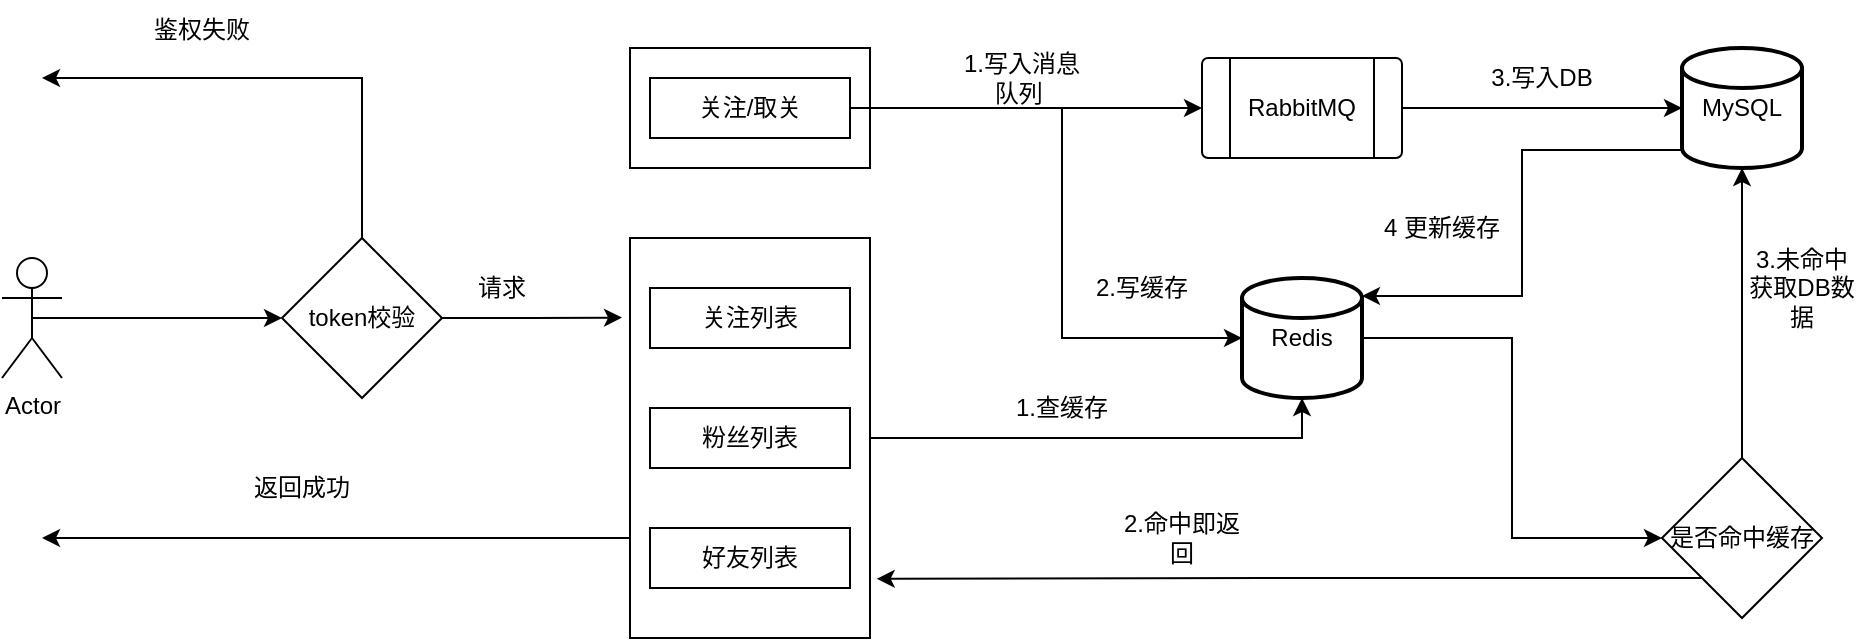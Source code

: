 <mxfile version="20.8.23" type="github">
  <diagram id="C5RBs43oDa-KdzZeNtuy" name="Page-1">
    <mxGraphModel dx="1026" dy="661" grid="0" gridSize="10" guides="1" tooltips="1" connect="1" arrows="1" fold="1" page="0" pageScale="1" pageWidth="827" pageHeight="1169" math="0" shadow="0">
      <root>
        <mxCell id="WIyWlLk6GJQsqaUBKTNV-0" />
        <mxCell id="WIyWlLk6GJQsqaUBKTNV-1" parent="WIyWlLk6GJQsqaUBKTNV-0" />
        <mxCell id="KE0qpRQnTBw3P3RgHJ_h-43" style="edgeStyle=orthogonalEdgeStyle;rounded=0;orthogonalLoop=1;jettySize=auto;html=1;exitX=0.5;exitY=0.5;exitDx=0;exitDy=0;exitPerimeter=0;entryX=0;entryY=0.5;entryDx=0;entryDy=0;" parent="WIyWlLk6GJQsqaUBKTNV-1" source="KE0qpRQnTBw3P3RgHJ_h-0" target="KE0qpRQnTBw3P3RgHJ_h-5" edge="1">
          <mxGeometry relative="1" as="geometry" />
        </mxCell>
        <mxCell id="KE0qpRQnTBw3P3RgHJ_h-0" value="Actor" style="shape=umlActor;verticalLabelPosition=bottom;verticalAlign=top;html=1;outlineConnect=0;" parent="WIyWlLk6GJQsqaUBKTNV-1" vertex="1">
          <mxGeometry x="40" y="250" width="30" height="60" as="geometry" />
        </mxCell>
        <mxCell id="KE0qpRQnTBw3P3RgHJ_h-40" style="edgeStyle=orthogonalEdgeStyle;rounded=0;orthogonalLoop=1;jettySize=auto;html=1;exitX=0;exitY=0.85;exitDx=0;exitDy=0;exitPerimeter=0;entryX=1;entryY=0.15;entryDx=0;entryDy=0;entryPerimeter=0;" parent="WIyWlLk6GJQsqaUBKTNV-1" source="KE0qpRQnTBw3P3RgHJ_h-1" target="KE0qpRQnTBw3P3RgHJ_h-2" edge="1">
          <mxGeometry relative="1" as="geometry" />
        </mxCell>
        <mxCell id="KE0qpRQnTBw3P3RgHJ_h-1" value="MySQL" style="strokeWidth=2;html=1;shape=mxgraph.flowchart.database;whiteSpace=wrap;" parent="WIyWlLk6GJQsqaUBKTNV-1" vertex="1">
          <mxGeometry x="880" y="145" width="60" height="60" as="geometry" />
        </mxCell>
        <mxCell id="KE0qpRQnTBw3P3RgHJ_h-32" style="edgeStyle=orthogonalEdgeStyle;rounded=0;orthogonalLoop=1;jettySize=auto;html=1;exitX=1;exitY=0.5;exitDx=0;exitDy=0;exitPerimeter=0;entryX=0;entryY=0.5;entryDx=0;entryDy=0;" parent="WIyWlLk6GJQsqaUBKTNV-1" source="KE0qpRQnTBw3P3RgHJ_h-2" target="KE0qpRQnTBw3P3RgHJ_h-31" edge="1">
          <mxGeometry relative="1" as="geometry" />
        </mxCell>
        <mxCell id="KE0qpRQnTBw3P3RgHJ_h-2" value="Redis" style="strokeWidth=2;html=1;shape=mxgraph.flowchart.database;whiteSpace=wrap;" parent="WIyWlLk6GJQsqaUBKTNV-1" vertex="1">
          <mxGeometry x="660" y="260" width="60" height="60" as="geometry" />
        </mxCell>
        <mxCell id="KE0qpRQnTBw3P3RgHJ_h-4" value="" style="verticalLabelPosition=bottom;verticalAlign=top;html=1;shape=process;whiteSpace=wrap;rounded=1;size=0.14;arcSize=6;" parent="WIyWlLk6GJQsqaUBKTNV-1" vertex="1">
          <mxGeometry x="640" y="150" width="100" height="50" as="geometry" />
        </mxCell>
        <mxCell id="KE0qpRQnTBw3P3RgHJ_h-47" style="edgeStyle=orthogonalEdgeStyle;rounded=0;orthogonalLoop=1;jettySize=auto;html=1;exitX=1;exitY=0.5;exitDx=0;exitDy=0;" parent="WIyWlLk6GJQsqaUBKTNV-1" source="KE0qpRQnTBw3P3RgHJ_h-5" edge="1">
          <mxGeometry relative="1" as="geometry">
            <mxPoint x="350" y="279.789" as="targetPoint" />
          </mxGeometry>
        </mxCell>
        <mxCell id="KE0qpRQnTBw3P3RgHJ_h-5" value="token校验" style="rhombus;whiteSpace=wrap;html=1;" parent="WIyWlLk6GJQsqaUBKTNV-1" vertex="1">
          <mxGeometry x="180" y="240" width="80" height="80" as="geometry" />
        </mxCell>
        <mxCell id="KE0qpRQnTBw3P3RgHJ_h-11" value="" style="rounded=0;whiteSpace=wrap;html=1;" parent="WIyWlLk6GJQsqaUBKTNV-1" vertex="1">
          <mxGeometry x="354" y="145" width="120" height="60" as="geometry" />
        </mxCell>
        <mxCell id="KE0qpRQnTBw3P3RgHJ_h-18" style="edgeStyle=orthogonalEdgeStyle;rounded=0;orthogonalLoop=1;jettySize=auto;html=1;exitX=1;exitY=0.5;exitDx=0;exitDy=0;entryX=0;entryY=0.5;entryDx=0;entryDy=0;" parent="WIyWlLk6GJQsqaUBKTNV-1" source="KE0qpRQnTBw3P3RgHJ_h-6" target="KE0qpRQnTBw3P3RgHJ_h-4" edge="1">
          <mxGeometry relative="1" as="geometry" />
        </mxCell>
        <mxCell id="KE0qpRQnTBw3P3RgHJ_h-6" value="关注/取关" style="rounded=0;whiteSpace=wrap;html=1;" parent="WIyWlLk6GJQsqaUBKTNV-1" vertex="1">
          <mxGeometry x="364" y="160" width="100" height="30" as="geometry" />
        </mxCell>
        <mxCell id="KE0qpRQnTBw3P3RgHJ_h-28" style="edgeStyle=orthogonalEdgeStyle;rounded=0;orthogonalLoop=1;jettySize=auto;html=1;exitX=1;exitY=0.5;exitDx=0;exitDy=0;entryX=0.5;entryY=1;entryDx=0;entryDy=0;entryPerimeter=0;" parent="WIyWlLk6GJQsqaUBKTNV-1" source="KE0qpRQnTBw3P3RgHJ_h-13" target="KE0qpRQnTBw3P3RgHJ_h-2" edge="1">
          <mxGeometry relative="1" as="geometry" />
        </mxCell>
        <mxCell id="KE0qpRQnTBw3P3RgHJ_h-50" style="edgeStyle=orthogonalEdgeStyle;rounded=0;orthogonalLoop=1;jettySize=auto;html=1;exitX=0;exitY=0.75;exitDx=0;exitDy=0;" parent="WIyWlLk6GJQsqaUBKTNV-1" source="KE0qpRQnTBw3P3RgHJ_h-13" edge="1">
          <mxGeometry relative="1" as="geometry">
            <mxPoint x="60" y="390" as="targetPoint" />
          </mxGeometry>
        </mxCell>
        <mxCell id="KE0qpRQnTBw3P3RgHJ_h-13" value="" style="rounded=0;whiteSpace=wrap;html=1;" parent="WIyWlLk6GJQsqaUBKTNV-1" vertex="1">
          <mxGeometry x="354" y="240" width="120" height="200" as="geometry" />
        </mxCell>
        <mxCell id="KE0qpRQnTBw3P3RgHJ_h-7" value="关注列表" style="rounded=0;whiteSpace=wrap;html=1;" parent="WIyWlLk6GJQsqaUBKTNV-1" vertex="1">
          <mxGeometry x="364" y="265" width="100" height="30" as="geometry" />
        </mxCell>
        <mxCell id="KE0qpRQnTBw3P3RgHJ_h-8" value="粉丝列表" style="rounded=0;whiteSpace=wrap;html=1;" parent="WIyWlLk6GJQsqaUBKTNV-1" vertex="1">
          <mxGeometry x="364" y="325" width="100" height="30" as="geometry" />
        </mxCell>
        <mxCell id="KE0qpRQnTBw3P3RgHJ_h-9" value="好友列表" style="rounded=0;whiteSpace=wrap;html=1;" parent="WIyWlLk6GJQsqaUBKTNV-1" vertex="1">
          <mxGeometry x="364" y="385" width="100" height="30" as="geometry" />
        </mxCell>
        <mxCell id="KE0qpRQnTBw3P3RgHJ_h-14" value="RabbitMQ" style="text;html=1;strokeColor=none;fillColor=none;align=center;verticalAlign=middle;whiteSpace=wrap;rounded=0;" parent="WIyWlLk6GJQsqaUBKTNV-1" vertex="1">
          <mxGeometry x="660" y="160" width="60" height="30" as="geometry" />
        </mxCell>
        <mxCell id="KE0qpRQnTBw3P3RgHJ_h-23" value="" style="endArrow=classic;html=1;rounded=0;entryX=0;entryY=0.5;entryDx=0;entryDy=0;entryPerimeter=0;exitX=1;exitY=0.5;exitDx=0;exitDy=0;" parent="WIyWlLk6GJQsqaUBKTNV-1" source="KE0qpRQnTBw3P3RgHJ_h-6" target="KE0qpRQnTBw3P3RgHJ_h-2" edge="1">
          <mxGeometry width="50" height="50" relative="1" as="geometry">
            <mxPoint x="560" y="370" as="sourcePoint" />
            <mxPoint x="610" y="320" as="targetPoint" />
            <Array as="points">
              <mxPoint x="570" y="175" />
              <mxPoint x="570" y="290" />
            </Array>
          </mxGeometry>
        </mxCell>
        <mxCell id="KE0qpRQnTBw3P3RgHJ_h-24" value="1.写入消息队列&amp;nbsp;" style="text;html=1;strokeColor=none;fillColor=none;align=center;verticalAlign=middle;whiteSpace=wrap;rounded=0;" parent="WIyWlLk6GJQsqaUBKTNV-1" vertex="1">
          <mxGeometry x="520" y="145" width="60" height="30" as="geometry" />
        </mxCell>
        <mxCell id="KE0qpRQnTBw3P3RgHJ_h-25" value="2.写缓存" style="text;html=1;strokeColor=none;fillColor=none;align=center;verticalAlign=middle;whiteSpace=wrap;rounded=0;" parent="WIyWlLk6GJQsqaUBKTNV-1" vertex="1">
          <mxGeometry x="580" y="250" width="60" height="30" as="geometry" />
        </mxCell>
        <mxCell id="KE0qpRQnTBw3P3RgHJ_h-26" value="" style="endArrow=classic;html=1;rounded=0;exitX=1;exitY=0.5;exitDx=0;exitDy=0;entryX=0;entryY=0.5;entryDx=0;entryDy=0;entryPerimeter=0;" parent="WIyWlLk6GJQsqaUBKTNV-1" source="KE0qpRQnTBw3P3RgHJ_h-4" target="KE0qpRQnTBw3P3RgHJ_h-1" edge="1">
          <mxGeometry width="50" height="50" relative="1" as="geometry">
            <mxPoint x="770" y="150" as="sourcePoint" />
            <mxPoint x="820" y="100" as="targetPoint" />
          </mxGeometry>
        </mxCell>
        <mxCell id="KE0qpRQnTBw3P3RgHJ_h-27" value="3.写入DB" style="text;html=1;strokeColor=none;fillColor=none;align=center;verticalAlign=middle;whiteSpace=wrap;rounded=0;" parent="WIyWlLk6GJQsqaUBKTNV-1" vertex="1">
          <mxGeometry x="780" y="145" width="60" height="30" as="geometry" />
        </mxCell>
        <mxCell id="KE0qpRQnTBw3P3RgHJ_h-29" value="1.查缓存" style="text;html=1;strokeColor=none;fillColor=none;align=center;verticalAlign=middle;whiteSpace=wrap;rounded=0;" parent="WIyWlLk6GJQsqaUBKTNV-1" vertex="1">
          <mxGeometry x="540" y="310" width="60" height="30" as="geometry" />
        </mxCell>
        <mxCell id="KE0qpRQnTBw3P3RgHJ_h-36" style="edgeStyle=orthogonalEdgeStyle;rounded=0;orthogonalLoop=1;jettySize=auto;html=1;exitX=0;exitY=1;exitDx=0;exitDy=0;entryX=1.028;entryY=0.852;entryDx=0;entryDy=0;entryPerimeter=0;" parent="WIyWlLk6GJQsqaUBKTNV-1" source="KE0qpRQnTBw3P3RgHJ_h-31" target="KE0qpRQnTBw3P3RgHJ_h-13" edge="1">
          <mxGeometry relative="1" as="geometry">
            <mxPoint x="480" y="410" as="targetPoint" />
          </mxGeometry>
        </mxCell>
        <mxCell id="KE0qpRQnTBw3P3RgHJ_h-38" style="edgeStyle=orthogonalEdgeStyle;rounded=0;orthogonalLoop=1;jettySize=auto;html=1;exitX=0.5;exitY=0;exitDx=0;exitDy=0;entryX=0.5;entryY=1;entryDx=0;entryDy=0;entryPerimeter=0;" parent="WIyWlLk6GJQsqaUBKTNV-1" source="KE0qpRQnTBw3P3RgHJ_h-31" target="KE0qpRQnTBw3P3RgHJ_h-1" edge="1">
          <mxGeometry relative="1" as="geometry" />
        </mxCell>
        <mxCell id="KE0qpRQnTBw3P3RgHJ_h-31" value="是否命中缓存" style="rhombus;whiteSpace=wrap;html=1;" parent="WIyWlLk6GJQsqaUBKTNV-1" vertex="1">
          <mxGeometry x="870" y="350" width="80" height="80" as="geometry" />
        </mxCell>
        <mxCell id="KE0qpRQnTBw3P3RgHJ_h-37" value="2.命中即返回" style="text;html=1;strokeColor=none;fillColor=none;align=center;verticalAlign=middle;whiteSpace=wrap;rounded=0;" parent="WIyWlLk6GJQsqaUBKTNV-1" vertex="1">
          <mxGeometry x="600" y="375" width="60" height="30" as="geometry" />
        </mxCell>
        <mxCell id="KE0qpRQnTBw3P3RgHJ_h-39" value="3.未命中 获取DB数据" style="text;html=1;strokeColor=none;fillColor=none;align=center;verticalAlign=middle;whiteSpace=wrap;rounded=0;" parent="WIyWlLk6GJQsqaUBKTNV-1" vertex="1">
          <mxGeometry x="910" y="250" width="60" height="30" as="geometry" />
        </mxCell>
        <mxCell id="KE0qpRQnTBw3P3RgHJ_h-41" value="4 更新缓存" style="text;html=1;strokeColor=none;fillColor=none;align=center;verticalAlign=middle;whiteSpace=wrap;rounded=0;" parent="WIyWlLk6GJQsqaUBKTNV-1" vertex="1">
          <mxGeometry x="730" y="220" width="60" height="30" as="geometry" />
        </mxCell>
        <mxCell id="KE0qpRQnTBw3P3RgHJ_h-49" value="" style="endArrow=classic;html=1;rounded=0;exitX=0.5;exitY=0;exitDx=0;exitDy=0;" parent="WIyWlLk6GJQsqaUBKTNV-1" source="KE0qpRQnTBw3P3RgHJ_h-5" edge="1">
          <mxGeometry width="50" height="50" relative="1" as="geometry">
            <mxPoint x="220" y="230" as="sourcePoint" />
            <mxPoint x="60" y="160" as="targetPoint" />
            <Array as="points">
              <mxPoint x="220" y="160" />
            </Array>
          </mxGeometry>
        </mxCell>
        <mxCell id="KE0qpRQnTBw3P3RgHJ_h-51" value="请求" style="text;html=1;strokeColor=none;fillColor=none;align=center;verticalAlign=middle;whiteSpace=wrap;rounded=0;" parent="WIyWlLk6GJQsqaUBKTNV-1" vertex="1">
          <mxGeometry x="260" y="250" width="60" height="30" as="geometry" />
        </mxCell>
        <mxCell id="KE0qpRQnTBw3P3RgHJ_h-52" value="返回成功" style="text;html=1;strokeColor=none;fillColor=none;align=center;verticalAlign=middle;whiteSpace=wrap;rounded=0;" parent="WIyWlLk6GJQsqaUBKTNV-1" vertex="1">
          <mxGeometry x="160" y="350" width="60" height="30" as="geometry" />
        </mxCell>
        <mxCell id="KE0qpRQnTBw3P3RgHJ_h-53" value="鉴权失败" style="text;html=1;strokeColor=none;fillColor=none;align=center;verticalAlign=middle;whiteSpace=wrap;rounded=0;" parent="WIyWlLk6GJQsqaUBKTNV-1" vertex="1">
          <mxGeometry x="110" y="121" width="60" height="30" as="geometry" />
        </mxCell>
      </root>
    </mxGraphModel>
  </diagram>
</mxfile>
